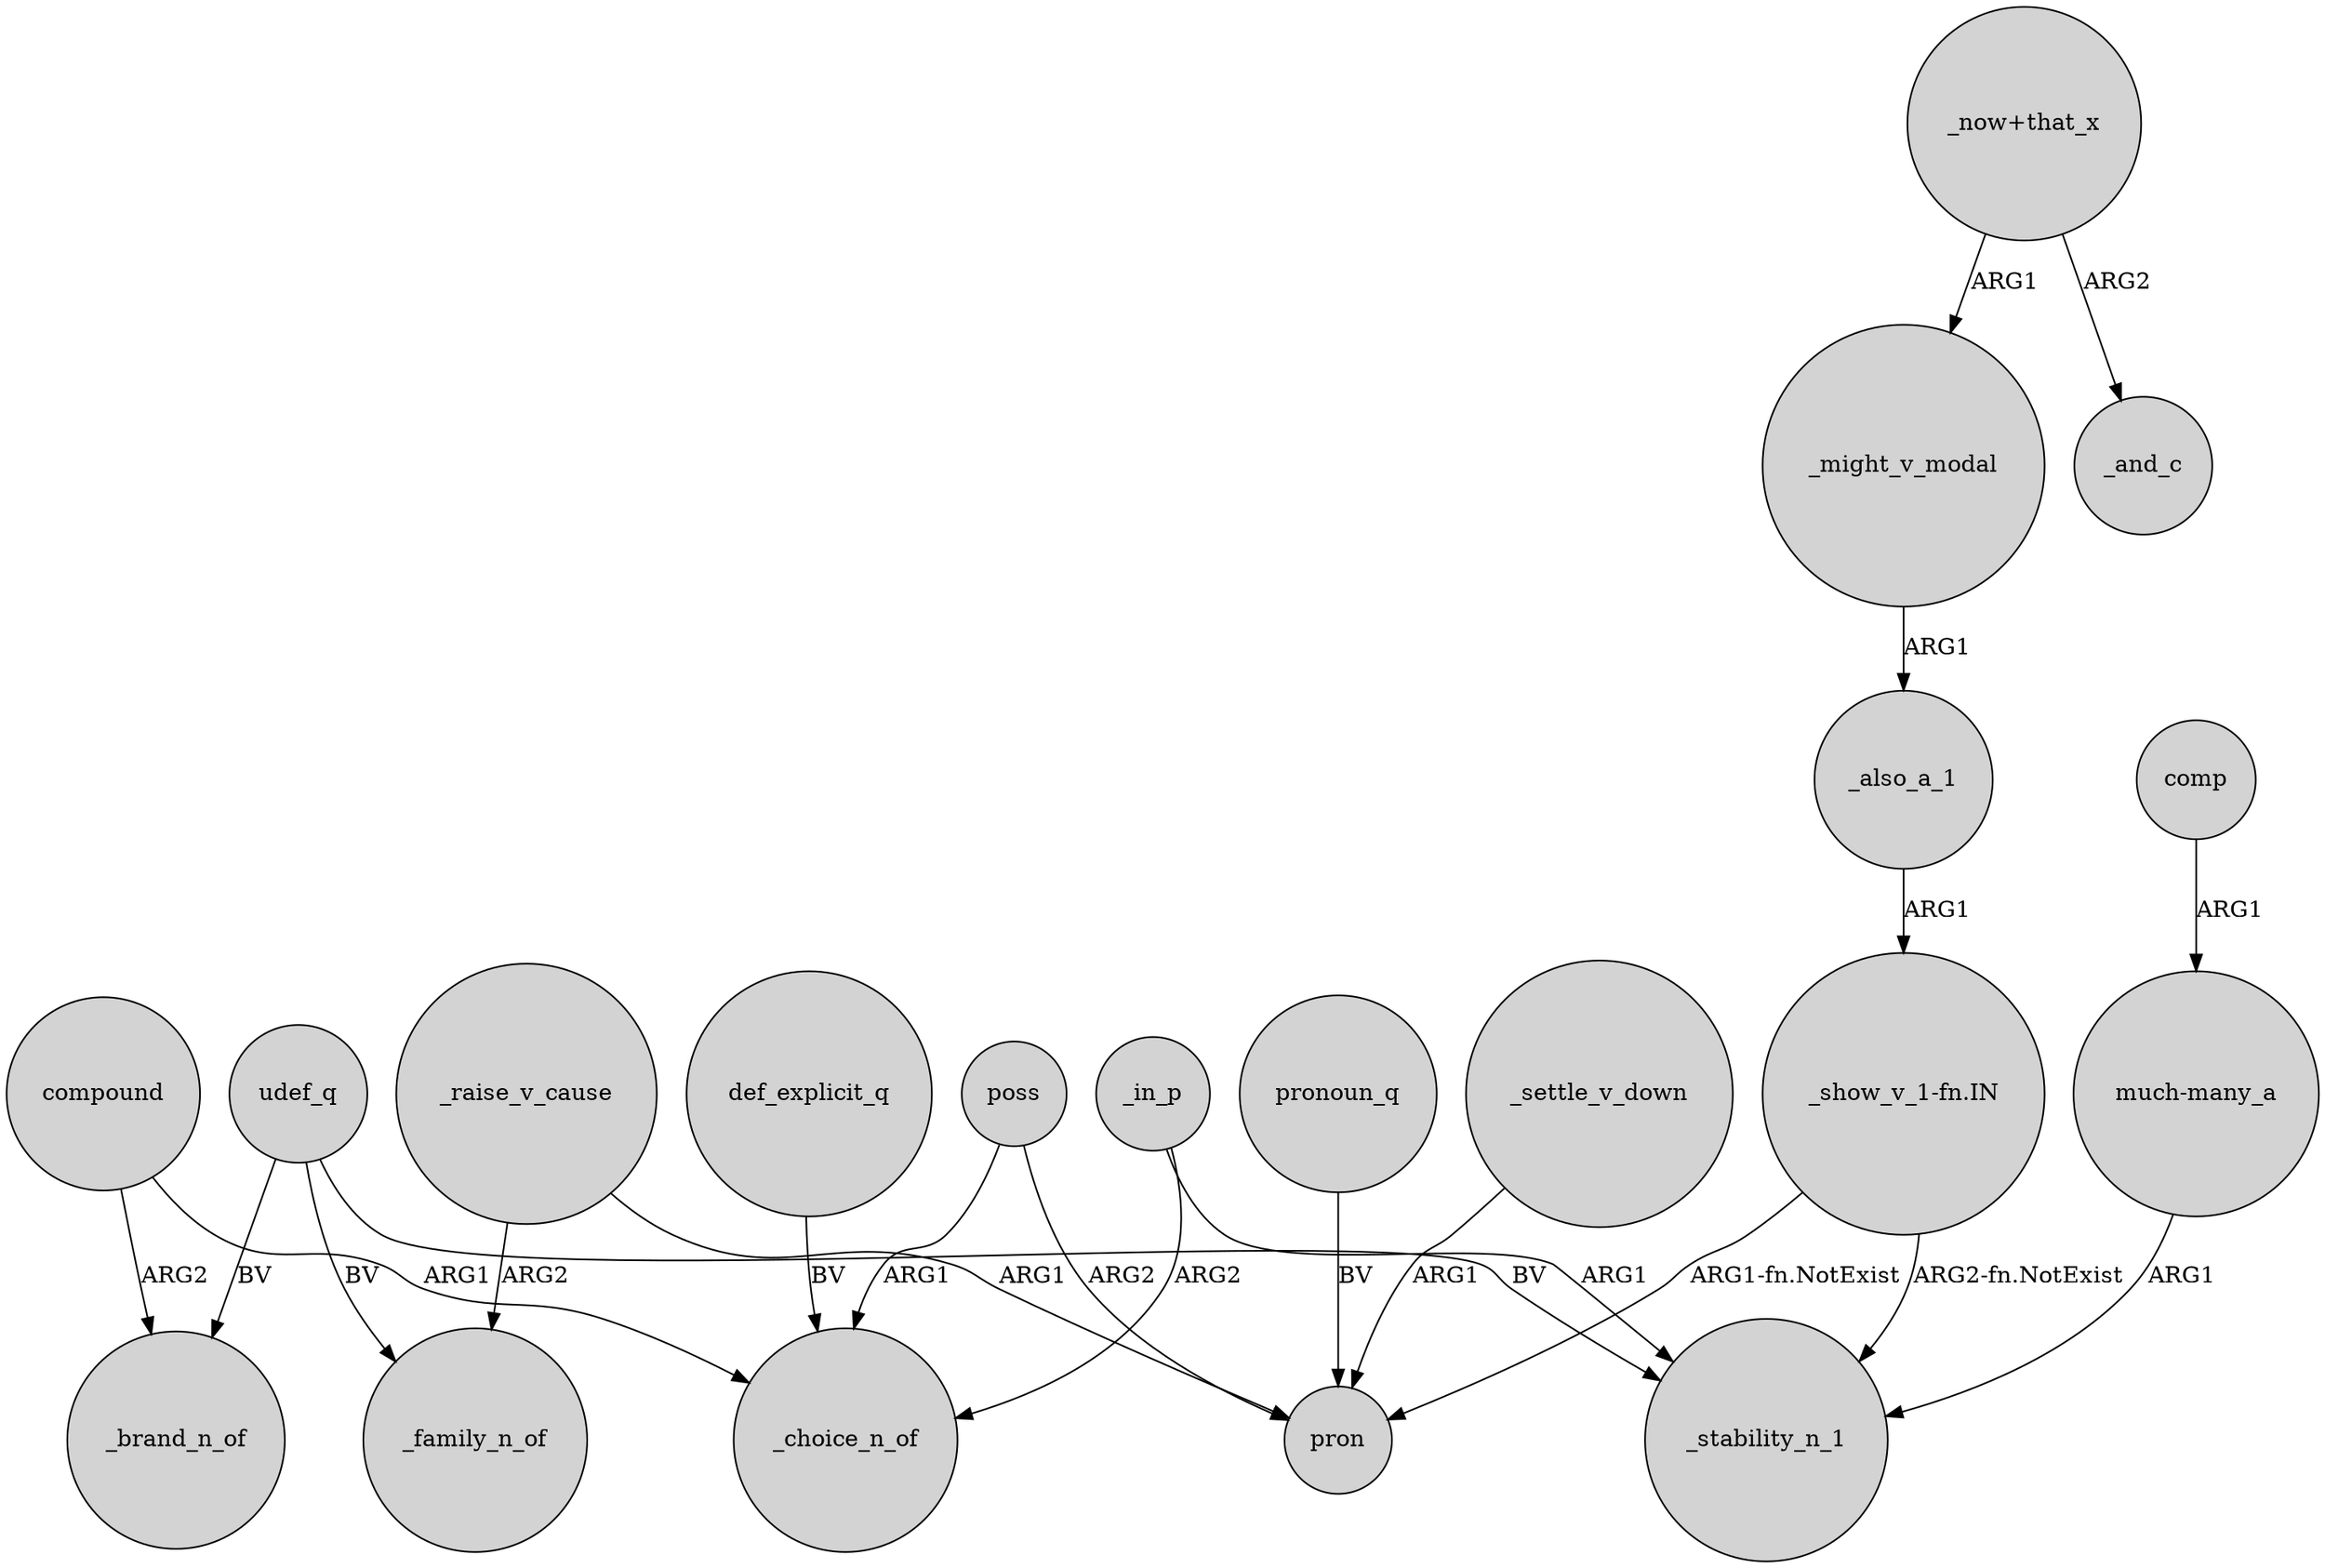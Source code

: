digraph {
	node [shape=circle style=filled]
	"much-many_a" -> _stability_n_1 [label=ARG1]
	poss -> pron [label=ARG2]
	_settle_v_down -> pron [label=ARG1]
	_raise_v_cause -> _family_n_of [label=ARG2]
	udef_q -> _stability_n_1 [label=BV]
	"_now+that_x" -> _might_v_modal [label=ARG1]
	compound -> _brand_n_of [label=ARG2]
	"_show_v_1-fn.IN" -> pron [label="ARG1-fn.NotExist"]
	pronoun_q -> pron [label=BV]
	compound -> _choice_n_of [label=ARG1]
	comp -> "much-many_a" [label=ARG1]
	_in_p -> _choice_n_of [label=ARG2]
	"_now+that_x" -> _and_c [label=ARG2]
	_also_a_1 -> "_show_v_1-fn.IN" [label=ARG1]
	poss -> _choice_n_of [label=ARG1]
	def_explicit_q -> _choice_n_of [label=BV]
	udef_q -> _brand_n_of [label=BV]
	_raise_v_cause -> pron [label=ARG1]
	udef_q -> _family_n_of [label=BV]
	_in_p -> _stability_n_1 [label=ARG1]
	_might_v_modal -> _also_a_1 [label=ARG1]
	"_show_v_1-fn.IN" -> _stability_n_1 [label="ARG2-fn.NotExist"]
}

